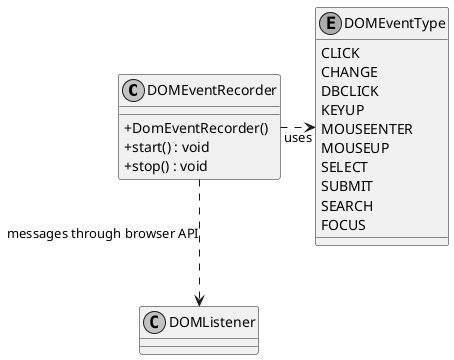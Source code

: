 @startuml
skinparam linetype ortho
skinparam monochrome true
skinparam classAttributeIconSize 0
class DOMEventRecorder {
    + DomEventRecorder()
    + start() : void
    + stop() : void
}
DOMEventRecorder .RIGHT.> DOMEventType : uses
DOMEventRecorder .DOWN.> DOMListener : messages through browser API
enum DOMEventType {
    CLICK
    CHANGE
    DBCLICK
    KEYUP
    MOUSEENTER
    MOUSEUP
    SELECT
    SUBMIT
    SEARCH
    FOCUS
}

@enduml
